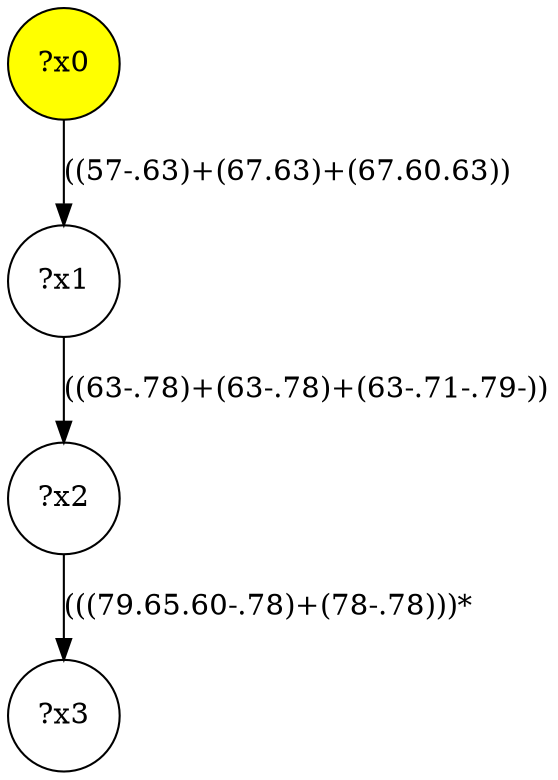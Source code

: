 digraph g {
	x0 [fillcolor="yellow", style="filled," shape=circle, label="?x0"];
	x1 [shape=circle, label="?x1"];
	x0 -> x1 [label="((57-.63)+(67.63)+(67.60.63))"];
	x2 [shape=circle, label="?x2"];
	x1 -> x2 [label="((63-.78)+(63-.78)+(63-.71-.79-))"];
	x3 [shape=circle, label="?x3"];
	x2 -> x3 [label="(((79.65.60-.78)+(78-.78)))*"];
}
